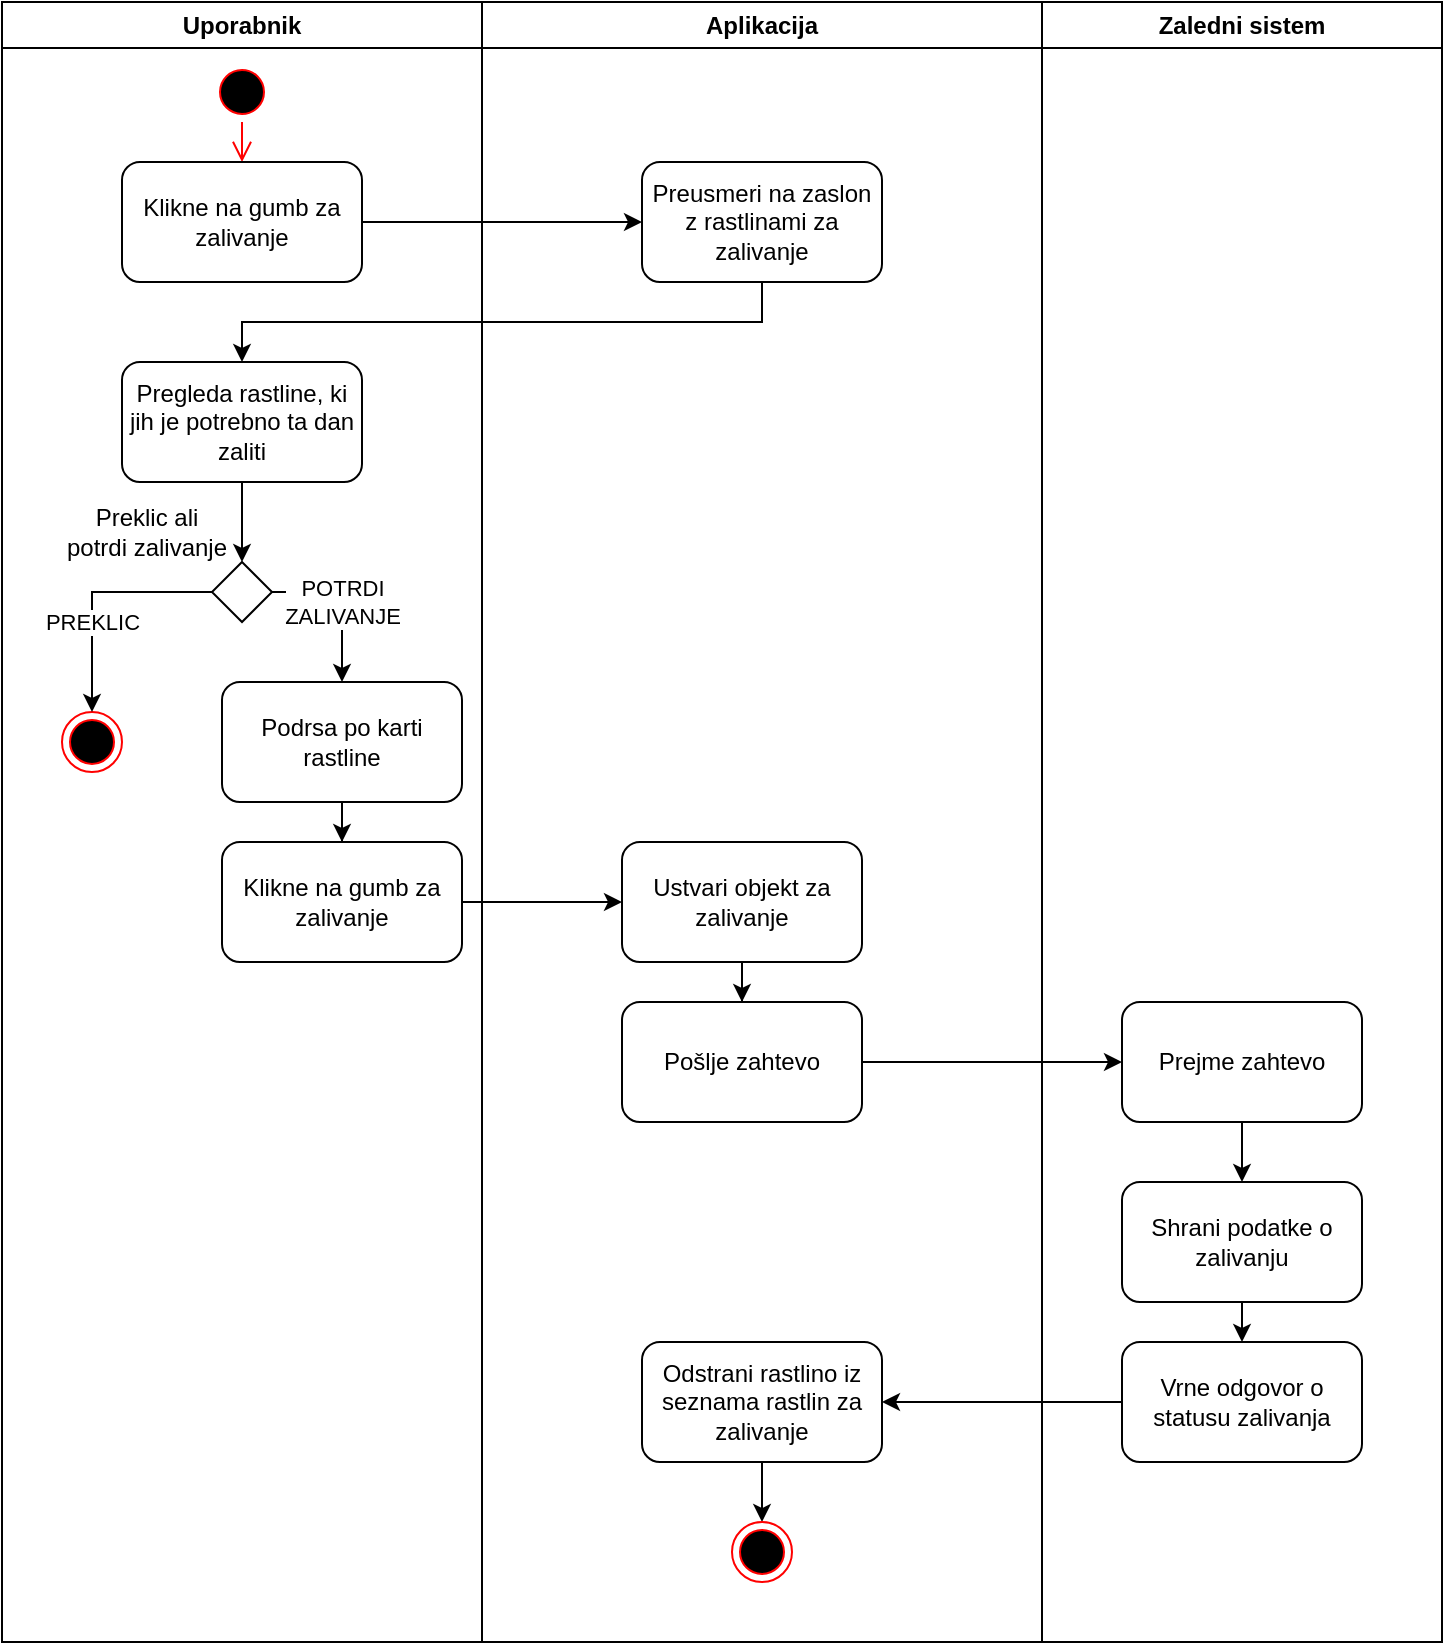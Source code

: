 <mxfile version="21.3.4" type="device">
  <diagram name="Page-1" id="ATJvHvX1fXr6f2m14PwS">
    <mxGraphModel dx="1877" dy="523" grid="1" gridSize="10" guides="1" tooltips="1" connect="1" arrows="1" fold="1" page="1" pageScale="1" pageWidth="827" pageHeight="1169" math="0" shadow="0">
      <root>
        <mxCell id="0" />
        <mxCell id="1" parent="0" />
        <mxCell id="IVHM7DAHXyQHq82S-XPm-1" value="Uporabnik" style="swimlane;whiteSpace=wrap;html=1;" vertex="1" parent="1">
          <mxGeometry x="-80" y="30" width="240" height="820" as="geometry" />
        </mxCell>
        <mxCell id="IVHM7DAHXyQHq82S-XPm-2" value="" style="ellipse;html=1;shape=startState;fillColor=#000000;strokeColor=#ff0000;" vertex="1" parent="IVHM7DAHXyQHq82S-XPm-1">
          <mxGeometry x="105" y="30" width="30" height="30" as="geometry" />
        </mxCell>
        <mxCell id="IVHM7DAHXyQHq82S-XPm-3" value="" style="edgeStyle=orthogonalEdgeStyle;html=1;verticalAlign=bottom;endArrow=open;endSize=8;strokeColor=#ff0000;rounded=0;entryX=0.5;entryY=0;entryDx=0;entryDy=0;" edge="1" parent="IVHM7DAHXyQHq82S-XPm-1" source="IVHM7DAHXyQHq82S-XPm-2" target="IVHM7DAHXyQHq82S-XPm-4">
          <mxGeometry relative="1" as="geometry">
            <mxPoint x="-25" y="120" as="targetPoint" />
          </mxGeometry>
        </mxCell>
        <mxCell id="IVHM7DAHXyQHq82S-XPm-4" value="Klikne na gumb za zalivanje" style="rounded=1;whiteSpace=wrap;html=1;" vertex="1" parent="IVHM7DAHXyQHq82S-XPm-1">
          <mxGeometry x="60" y="80" width="120" height="60" as="geometry" />
        </mxCell>
        <mxCell id="IVHM7DAHXyQHq82S-XPm-27" value="" style="edgeStyle=orthogonalEdgeStyle;rounded=0;orthogonalLoop=1;jettySize=auto;html=1;" edge="1" parent="IVHM7DAHXyQHq82S-XPm-1" source="IVHM7DAHXyQHq82S-XPm-6" target="IVHM7DAHXyQHq82S-XPm-26">
          <mxGeometry relative="1" as="geometry" />
        </mxCell>
        <mxCell id="IVHM7DAHXyQHq82S-XPm-6" value="Podrsa po karti rastline" style="whiteSpace=wrap;html=1;rounded=1;" vertex="1" parent="IVHM7DAHXyQHq82S-XPm-1">
          <mxGeometry x="110" y="340" width="120" height="60" as="geometry" />
        </mxCell>
        <mxCell id="IVHM7DAHXyQHq82S-XPm-7" value="" style="ellipse;html=1;shape=endState;fillColor=#000000;strokeColor=#ff0000;" vertex="1" parent="IVHM7DAHXyQHq82S-XPm-1">
          <mxGeometry x="30" y="355" width="30" height="30" as="geometry" />
        </mxCell>
        <mxCell id="IVHM7DAHXyQHq82S-XPm-30" style="edgeStyle=orthogonalEdgeStyle;rounded=0;orthogonalLoop=1;jettySize=auto;html=1;entryX=0.5;entryY=0;entryDx=0;entryDy=0;" edge="1" parent="IVHM7DAHXyQHq82S-XPm-1" source="IVHM7DAHXyQHq82S-XPm-13" target="IVHM7DAHXyQHq82S-XPm-28">
          <mxGeometry relative="1" as="geometry" />
        </mxCell>
        <mxCell id="IVHM7DAHXyQHq82S-XPm-13" value="Pregleda rastline, ki jih je potrebno ta dan zaliti" style="rounded=1;whiteSpace=wrap;html=1;" vertex="1" parent="IVHM7DAHXyQHq82S-XPm-1">
          <mxGeometry x="60" y="180" width="120" height="60" as="geometry" />
        </mxCell>
        <mxCell id="IVHM7DAHXyQHq82S-XPm-26" value="Klikne na gumb za zalivanje" style="whiteSpace=wrap;html=1;rounded=1;" vertex="1" parent="IVHM7DAHXyQHq82S-XPm-1">
          <mxGeometry x="110" y="420" width="120" height="60" as="geometry" />
        </mxCell>
        <mxCell id="IVHM7DAHXyQHq82S-XPm-31" value="POTRDI&lt;br&gt;ZALIVANJE" style="edgeStyle=orthogonalEdgeStyle;rounded=0;orthogonalLoop=1;jettySize=auto;html=1;entryX=0.5;entryY=0;entryDx=0;entryDy=0;" edge="1" parent="IVHM7DAHXyQHq82S-XPm-1" source="IVHM7DAHXyQHq82S-XPm-28" target="IVHM7DAHXyQHq82S-XPm-6">
          <mxGeometry relative="1" as="geometry">
            <Array as="points">
              <mxPoint x="170" y="295" />
            </Array>
          </mxGeometry>
        </mxCell>
        <mxCell id="IVHM7DAHXyQHq82S-XPm-32" value="PREKLIC" style="edgeStyle=orthogonalEdgeStyle;rounded=0;orthogonalLoop=1;jettySize=auto;html=1;entryX=0.5;entryY=0;entryDx=0;entryDy=0;" edge="1" parent="IVHM7DAHXyQHq82S-XPm-1" source="IVHM7DAHXyQHq82S-XPm-28" target="IVHM7DAHXyQHq82S-XPm-7">
          <mxGeometry x="0.25" relative="1" as="geometry">
            <Array as="points">
              <mxPoint x="45" y="295" />
            </Array>
            <mxPoint as="offset" />
          </mxGeometry>
        </mxCell>
        <mxCell id="IVHM7DAHXyQHq82S-XPm-28" value="" style="rhombus;whiteSpace=wrap;html=1;" vertex="1" parent="IVHM7DAHXyQHq82S-XPm-1">
          <mxGeometry x="105" y="280" width="30" height="30" as="geometry" />
        </mxCell>
        <mxCell id="IVHM7DAHXyQHq82S-XPm-29" value="Preklic ali potrdi zalivanje" style="text;html=1;strokeColor=none;fillColor=none;align=center;verticalAlign=middle;whiteSpace=wrap;rounded=0;" vertex="1" parent="IVHM7DAHXyQHq82S-XPm-1">
          <mxGeometry x="30" y="250" width="85" height="30" as="geometry" />
        </mxCell>
        <mxCell id="IVHM7DAHXyQHq82S-XPm-8" value="Aplikacija" style="swimlane;whiteSpace=wrap;html=1;" vertex="1" parent="1">
          <mxGeometry x="160" y="30" width="280" height="820" as="geometry" />
        </mxCell>
        <mxCell id="IVHM7DAHXyQHq82S-XPm-9" value="Preusmeri na zaslon z rastlinami za zalivanje" style="rounded=1;whiteSpace=wrap;html=1;" vertex="1" parent="IVHM7DAHXyQHq82S-XPm-8">
          <mxGeometry x="80" y="80" width="120" height="60" as="geometry" />
        </mxCell>
        <mxCell id="IVHM7DAHXyQHq82S-XPm-36" value="" style="edgeStyle=orthogonalEdgeStyle;rounded=0;orthogonalLoop=1;jettySize=auto;html=1;" edge="1" parent="IVHM7DAHXyQHq82S-XPm-8" source="IVHM7DAHXyQHq82S-XPm-33" target="IVHM7DAHXyQHq82S-XPm-35">
          <mxGeometry relative="1" as="geometry" />
        </mxCell>
        <mxCell id="IVHM7DAHXyQHq82S-XPm-33" value="Ustvari objekt za zalivanje" style="whiteSpace=wrap;html=1;rounded=1;" vertex="1" parent="IVHM7DAHXyQHq82S-XPm-8">
          <mxGeometry x="70" y="420" width="120" height="60" as="geometry" />
        </mxCell>
        <mxCell id="IVHM7DAHXyQHq82S-XPm-35" value="Pošlje zahtevo" style="whiteSpace=wrap;html=1;rounded=1;" vertex="1" parent="IVHM7DAHXyQHq82S-XPm-8">
          <mxGeometry x="70" y="500" width="120" height="60" as="geometry" />
        </mxCell>
        <mxCell id="IVHM7DAHXyQHq82S-XPm-43" value="" style="edgeStyle=orthogonalEdgeStyle;rounded=0;orthogonalLoop=1;jettySize=auto;html=1;" edge="1" parent="IVHM7DAHXyQHq82S-XPm-8" source="IVHM7DAHXyQHq82S-XPm-38" target="IVHM7DAHXyQHq82S-XPm-42">
          <mxGeometry relative="1" as="geometry" />
        </mxCell>
        <mxCell id="IVHM7DAHXyQHq82S-XPm-38" value="Odstrani rastlino iz seznama rastlin za zalivanje" style="whiteSpace=wrap;html=1;rounded=1;" vertex="1" parent="IVHM7DAHXyQHq82S-XPm-8">
          <mxGeometry x="80" y="670" width="120" height="60" as="geometry" />
        </mxCell>
        <mxCell id="IVHM7DAHXyQHq82S-XPm-42" value="" style="ellipse;html=1;shape=endState;fillColor=#000000;strokeColor=#ff0000;" vertex="1" parent="IVHM7DAHXyQHq82S-XPm-8">
          <mxGeometry x="125" y="760" width="30" height="30" as="geometry" />
        </mxCell>
        <mxCell id="IVHM7DAHXyQHq82S-XPm-15" value="Zaledni sistem" style="swimlane;whiteSpace=wrap;html=1;startSize=23;" vertex="1" parent="1">
          <mxGeometry x="440" y="30" width="200" height="820" as="geometry" />
        </mxCell>
        <mxCell id="IVHM7DAHXyQHq82S-XPm-16" value="" style="edgeStyle=orthogonalEdgeStyle;rounded=0;orthogonalLoop=1;jettySize=auto;html=1;" edge="1" parent="IVHM7DAHXyQHq82S-XPm-15" source="IVHM7DAHXyQHq82S-XPm-17" target="IVHM7DAHXyQHq82S-XPm-18">
          <mxGeometry relative="1" as="geometry" />
        </mxCell>
        <mxCell id="IVHM7DAHXyQHq82S-XPm-17" value="Prejme zahtevo" style="whiteSpace=wrap;html=1;rounded=1;" vertex="1" parent="IVHM7DAHXyQHq82S-XPm-15">
          <mxGeometry x="40" y="500" width="120" height="60" as="geometry" />
        </mxCell>
        <mxCell id="IVHM7DAHXyQHq82S-XPm-18" value="Shrani podatke o zalivanju" style="whiteSpace=wrap;html=1;rounded=1;" vertex="1" parent="IVHM7DAHXyQHq82S-XPm-15">
          <mxGeometry x="40" y="590" width="120" height="60" as="geometry" />
        </mxCell>
        <mxCell id="IVHM7DAHXyQHq82S-XPm-19" value="" style="edgeStyle=orthogonalEdgeStyle;rounded=0;orthogonalLoop=1;jettySize=auto;html=1;exitX=0.5;exitY=1;exitDx=0;exitDy=0;entryX=0.5;entryY=0;entryDx=0;entryDy=0;" edge="1" parent="IVHM7DAHXyQHq82S-XPm-15" source="IVHM7DAHXyQHq82S-XPm-18" target="IVHM7DAHXyQHq82S-XPm-20">
          <mxGeometry relative="1" as="geometry">
            <mxPoint x="100" y="1200" as="targetPoint" />
          </mxGeometry>
        </mxCell>
        <mxCell id="IVHM7DAHXyQHq82S-XPm-20" value="Vrne odgovor o statusu zalivanja" style="whiteSpace=wrap;html=1;rounded=1;" vertex="1" parent="IVHM7DAHXyQHq82S-XPm-15">
          <mxGeometry x="40" y="670" width="120" height="60" as="geometry" />
        </mxCell>
        <mxCell id="IVHM7DAHXyQHq82S-XPm-21" value="" style="endArrow=classic;html=1;rounded=0;exitX=1;exitY=0.5;exitDx=0;exitDy=0;entryX=0;entryY=0.5;entryDx=0;entryDy=0;" edge="1" parent="1" source="IVHM7DAHXyQHq82S-XPm-4" target="IVHM7DAHXyQHq82S-XPm-9">
          <mxGeometry width="50" height="50" relative="1" as="geometry">
            <mxPoint x="60" y="320" as="sourcePoint" />
            <mxPoint x="110" y="270" as="targetPoint" />
          </mxGeometry>
        </mxCell>
        <mxCell id="IVHM7DAHXyQHq82S-XPm-10" value="" style="edgeStyle=orthogonalEdgeStyle;rounded=0;orthogonalLoop=1;jettySize=auto;html=1;exitX=0.5;exitY=1;exitDx=0;exitDy=0;" edge="1" parent="1" source="IVHM7DAHXyQHq82S-XPm-9" target="IVHM7DAHXyQHq82S-XPm-13">
          <mxGeometry relative="1" as="geometry">
            <mxPoint x="340" y="570" as="sourcePoint" />
          </mxGeometry>
        </mxCell>
        <mxCell id="IVHM7DAHXyQHq82S-XPm-34" value="" style="edgeStyle=orthogonalEdgeStyle;rounded=0;orthogonalLoop=1;jettySize=auto;html=1;" edge="1" parent="1" source="IVHM7DAHXyQHq82S-XPm-26" target="IVHM7DAHXyQHq82S-XPm-33">
          <mxGeometry relative="1" as="geometry" />
        </mxCell>
        <mxCell id="IVHM7DAHXyQHq82S-XPm-37" style="edgeStyle=orthogonalEdgeStyle;rounded=0;orthogonalLoop=1;jettySize=auto;html=1;entryX=0;entryY=0.5;entryDx=0;entryDy=0;" edge="1" parent="1" source="IVHM7DAHXyQHq82S-XPm-35" target="IVHM7DAHXyQHq82S-XPm-17">
          <mxGeometry relative="1" as="geometry" />
        </mxCell>
        <mxCell id="IVHM7DAHXyQHq82S-XPm-39" value="" style="edgeStyle=orthogonalEdgeStyle;rounded=0;orthogonalLoop=1;jettySize=auto;html=1;" edge="1" parent="1" source="IVHM7DAHXyQHq82S-XPm-20" target="IVHM7DAHXyQHq82S-XPm-38">
          <mxGeometry relative="1" as="geometry" />
        </mxCell>
      </root>
    </mxGraphModel>
  </diagram>
</mxfile>

